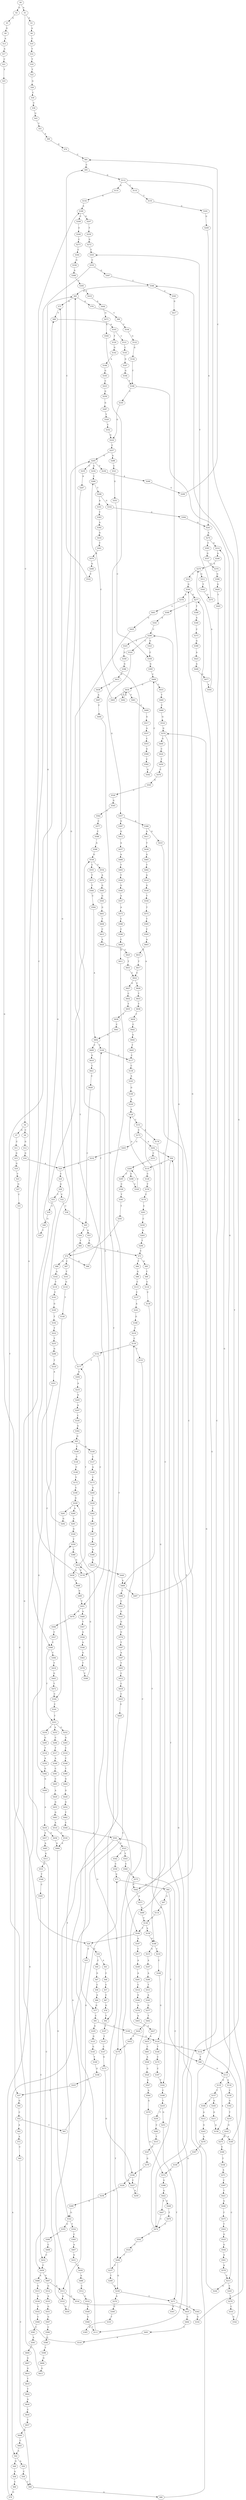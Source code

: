 strict digraph  {
	S0 -> S1 [ label = A ];
	S0 -> S2 [ label = G ];
	S1 -> S3 [ label = A ];
	S1 -> S4 [ label = C ];
	S2 -> S5 [ label = A ];
	S3 -> S6 [ label = A ];
	S4 -> S7 [ label = G ];
	S4 -> S8 [ label = C ];
	S5 -> S9 [ label = G ];
	S6 -> S10 [ label = C ];
	S7 -> S11 [ label = C ];
	S8 -> S12 [ label = G ];
	S9 -> S13 [ label = A ];
	S10 -> S14 [ label = T ];
	S11 -> S15 [ label = G ];
	S12 -> S16 [ label = G ];
	S13 -> S17 [ label = A ];
	S14 -> S18 [ label = T ];
	S15 -> S19 [ label = G ];
	S16 -> S20 [ label = A ];
	S17 -> S21 [ label = C ];
	S18 -> S22 [ label = T ];
	S19 -> S23 [ label = T ];
	S20 -> S24 [ label = C ];
	S21 -> S25 [ label = T ];
	S22 -> S26 [ label = G ];
	S23 -> S27 [ label = G ];
	S24 -> S28 [ label = G ];
	S25 -> S29 [ label = G ];
	S26 -> S30 [ label = C ];
	S27 -> S31 [ label = C ];
	S28 -> S32 [ label = C ];
	S28 -> S33 [ label = T ];
	S29 -> S34 [ label = G ];
	S29 -> S35 [ label = C ];
	S30 -> S36 [ label = C ];
	S31 -> S37 [ label = C ];
	S32 -> S38 [ label = C ];
	S33 -> S39 [ label = C ];
	S34 -> S40 [ label = C ];
	S34 -> S41 [ label = A ];
	S35 -> S42 [ label = A ];
	S36 -> S43 [ label = G ];
	S37 -> S44 [ label = G ];
	S38 -> S45 [ label = C ];
	S39 -> S46 [ label = G ];
	S40 -> S47 [ label = G ];
	S41 -> S48 [ label = C ];
	S42 -> S49 [ label = G ];
	S42 -> S50 [ label = A ];
	S43 -> S51 [ label = T ];
	S44 -> S52 [ label = C ];
	S45 -> S53 [ label = A ];
	S45 -> S54 [ label = T ];
	S46 -> S55 [ label = T ];
	S47 -> S56 [ label = C ];
	S48 -> S57 [ label = C ];
	S49 -> S58 [ label = A ];
	S50 -> S59 [ label = C ];
	S51 -> S60 [ label = A ];
	S52 -> S61 [ label = C ];
	S52 -> S62 [ label = A ];
	S53 -> S63 [ label = T ];
	S54 -> S64 [ label = T ];
	S55 -> S65 [ label = G ];
	S56 -> S66 [ label = A ];
	S57 -> S67 [ label = C ];
	S58 -> S68 [ label = C ];
	S59 -> S69 [ label = C ];
	S60 -> S70 [ label = G ];
	S61 -> S71 [ label = G ];
	S62 -> S72 [ label = A ];
	S63 -> S73 [ label = C ];
	S64 -> S74 [ label = C ];
	S65 -> S75 [ label = G ];
	S65 -> S76 [ label = A ];
	S66 -> S77 [ label = G ];
	S67 -> S78 [ label = G ];
	S68 -> S79 [ label = G ];
	S69 -> S80 [ label = A ];
	S70 -> S81 [ label = C ];
	S71 -> S82 [ label = G ];
	S72 -> S83 [ label = C ];
	S73 -> S84 [ label = T ];
	S73 -> S85 [ label = G ];
	S74 -> S86 [ label = A ];
	S74 -> S87 [ label = C ];
	S74 -> S88 [ label = G ];
	S75 -> S89 [ label = T ];
	S76 -> S90 [ label = C ];
	S77 -> S91 [ label = C ];
	S78 -> S92 [ label = T ];
	S79 -> S93 [ label = G ];
	S80 -> S94 [ label = G ];
	S81 -> S95 [ label = C ];
	S82 -> S96 [ label = T ];
	S82 -> S97 [ label = A ];
	S83 -> S69 [ label = C ];
	S84 -> S98 [ label = G ];
	S85 -> S99 [ label = T ];
	S86 -> S100 [ label = T ];
	S87 -> S101 [ label = T ];
	S88 -> S102 [ label = A ];
	S89 -> S103 [ label = A ];
	S90 -> S104 [ label = C ];
	S91 -> S105 [ label = G ];
	S91 -> S106 [ label = C ];
	S92 -> S107 [ label = C ];
	S93 -> S108 [ label = C ];
	S93 -> S109 [ label = A ];
	S94 -> S110 [ label = A ];
	S94 -> S111 [ label = T ];
	S95 -> S112 [ label = G ];
	S96 -> S113 [ label = G ];
	S97 -> S114 [ label = A ];
	S98 -> S115 [ label = C ];
	S99 -> S116 [ label = C ];
	S100 -> S117 [ label = C ];
	S101 -> S118 [ label = G ];
	S102 -> S119 [ label = T ];
	S103 -> S120 [ label = T ];
	S103 -> S121 [ label = C ];
	S104 -> S122 [ label = G ];
	S105 -> S123 [ label = G ];
	S106 -> S124 [ label = G ];
	S107 -> S125 [ label = T ];
	S108 -> S126 [ label = T ];
	S109 -> S127 [ label = C ];
	S110 -> S128 [ label = C ];
	S110 -> S129 [ label = A ];
	S111 -> S130 [ label = C ];
	S112 -> S131 [ label = A ];
	S112 -> S132 [ label = G ];
	S112 -> S133 [ label = C ];
	S113 -> S134 [ label = A ];
	S113 -> S135 [ label = G ];
	S114 -> S136 [ label = C ];
	S115 -> S137 [ label = C ];
	S116 -> S138 [ label = C ];
	S117 -> S139 [ label = C ];
	S118 -> S140 [ label = T ];
	S119 -> S141 [ label = C ];
	S120 -> S142 [ label = G ];
	S121 -> S143 [ label = C ];
	S122 -> S144 [ label = G ];
	S123 -> S145 [ label = G ];
	S124 -> S146 [ label = T ];
	S124 -> S132 [ label = G ];
	S125 -> S147 [ label = C ];
	S126 -> S148 [ label = C ];
	S127 -> S149 [ label = A ];
	S128 -> S150 [ label = T ];
	S129 -> S151 [ label = C ];
	S130 -> S152 [ label = G ];
	S130 -> S153 [ label = T ];
	S131 -> S154 [ label = A ];
	S132 -> S96 [ label = T ];
	S133 -> S155 [ label = T ];
	S134 -> S156 [ label = C ];
	S135 -> S157 [ label = T ];
	S135 -> S158 [ label = A ];
	S136 -> S159 [ label = A ];
	S136 -> S160 [ label = T ];
	S137 -> S161 [ label = A ];
	S138 -> S162 [ label = T ];
	S139 -> S163 [ label = A ];
	S140 -> S164 [ label = C ];
	S141 -> S165 [ label = G ];
	S142 -> S166 [ label = A ];
	S143 -> S167 [ label = G ];
	S144 -> S168 [ label = T ];
	S145 -> S169 [ label = T ];
	S146 -> S170 [ label = C ];
	S147 -> S171 [ label = G ];
	S148 -> S172 [ label = T ];
	S149 -> S173 [ label = C ];
	S150 -> S174 [ label = C ];
	S151 -> S175 [ label = C ];
	S151 -> S176 [ label = A ];
	S152 -> S177 [ label = T ];
	S152 -> S178 [ label = C ];
	S153 -> S179 [ label = C ];
	S154 -> S180 [ label = A ];
	S155 -> S181 [ label = G ];
	S156 -> S182 [ label = G ];
	S157 -> S183 [ label = G ];
	S157 -> S184 [ label = T ];
	S158 -> S185 [ label = A ];
	S159 -> S186 [ label = G ];
	S160 -> S29 [ label = G ];
	S160 -> S187 [ label = A ];
	S161 -> S188 [ label = G ];
	S162 -> S189 [ label = C ];
	S163 -> S190 [ label = G ];
	S164 -> S191 [ label = C ];
	S165 -> S192 [ label = T ];
	S166 -> S193 [ label = G ];
	S167 -> S194 [ label = G ];
	S168 -> S113 [ label = G ];
	S168 -> S195 [ label = C ];
	S169 -> S196 [ label = G ];
	S170 -> S197 [ label = C ];
	S171 -> S198 [ label = G ];
	S172 -> S199 [ label = C ];
	S173 -> S200 [ label = A ];
	S174 -> S201 [ label = C ];
	S175 -> S202 [ label = A ];
	S175 -> S203 [ label = G ];
	S176 -> S186 [ label = G ];
	S177 -> S204 [ label = A ];
	S177 -> S65 [ label = G ];
	S178 -> S205 [ label = G ];
	S179 -> S206 [ label = T ];
	S180 -> S207 [ label = G ];
	S180 -> S208 [ label = C ];
	S181 -> S209 [ label = G ];
	S182 -> S210 [ label = T ];
	S183 -> S211 [ label = G ];
	S184 -> S212 [ label = A ];
	S185 -> S213 [ label = C ];
	S185 -> S214 [ label = G ];
	S186 -> S215 [ label = G ];
	S186 -> S216 [ label = C ];
	S187 -> S217 [ label = C ];
	S188 -> S218 [ label = T ];
	S189 -> S219 [ label = T ];
	S190 -> S220 [ label = A ];
	S191 -> S221 [ label = T ];
	S192 -> S222 [ label = T ];
	S193 -> S223 [ label = C ];
	S194 -> S168 [ label = T ];
	S195 -> S224 [ label = G ];
	S196 -> S225 [ label = C ];
	S197 -> S162 [ label = T ];
	S198 -> S226 [ label = A ];
	S198 -> S227 [ label = C ];
	S199 -> S228 [ label = G ];
	S200 -> S229 [ label = C ];
	S201 -> S230 [ label = C ];
	S202 -> S94 [ label = G ];
	S202 -> S231 [ label = C ];
	S203 -> S232 [ label = G ];
	S204 -> S233 [ label = A ];
	S205 -> S234 [ label = G ];
	S205 -> S235 [ label = C ];
	S205 -> S236 [ label = T ];
	S206 -> S237 [ label = C ];
	S206 -> S238 [ label = G ];
	S207 -> S239 [ label = T ];
	S208 -> S240 [ label = C ];
	S209 -> S241 [ label = A ];
	S210 -> S242 [ label = G ];
	S211 -> S158 [ label = A ];
	S212 -> S243 [ label = G ];
	S213 -> S244 [ label = G ];
	S213 -> S245 [ label = C ];
	S214 -> S246 [ label = A ];
	S215 -> S247 [ label = A ];
	S216 -> S248 [ label = C ];
	S217 -> S249 [ label = A ];
	S218 -> S130 [ label = C ];
	S219 -> S250 [ label = T ];
	S219 -> S251 [ label = G ];
	S220 -> S129 [ label = A ];
	S221 -> S252 [ label = G ];
	S221 -> S253 [ label = A ];
	S221 -> S254 [ label = T ];
	S222 -> S255 [ label = T ];
	S223 -> S256 [ label = G ];
	S224 -> S257 [ label = C ];
	S225 -> S37 [ label = C ];
	S226 -> S258 [ label = G ];
	S227 -> S259 [ label = A ];
	S228 -> S260 [ label = A ];
	S228 -> S261 [ label = T ];
	S229 -> S262 [ label = C ];
	S230 -> S263 [ label = A ];
	S231 -> S264 [ label = C ];
	S232 -> S20 [ label = A ];
	S233 -> S265 [ label = G ];
	S234 -> S266 [ label = C ];
	S235 -> S267 [ label = A ];
	S236 -> S268 [ label = A ];
	S237 -> S269 [ label = T ];
	S237 -> S228 [ label = G ];
	S238 -> S270 [ label = A ];
	S238 -> S271 [ label = T ];
	S239 -> S272 [ label = G ];
	S240 -> S273 [ label = C ];
	S241 -> S274 [ label = A ];
	S242 -> S275 [ label = G ];
	S243 -> S276 [ label = A ];
	S244 -> S277 [ label = G ];
	S245 -> S278 [ label = T ];
	S246 -> S279 [ label = A ];
	S247 -> S280 [ label = A ];
	S248 -> S124 [ label = G ];
	S249 -> S281 [ label = A ];
	S250 -> S282 [ label = C ];
	S251 -> S271 [ label = T ];
	S252 -> S283 [ label = G ];
	S253 -> S284 [ label = C ];
	S254 -> S285 [ label = G ];
	S255 -> S286 [ label = G ];
	S256 -> S287 [ label = G ];
	S257 -> S288 [ label = A ];
	S257 -> S205 [ label = G ];
	S258 -> S289 [ label = A ];
	S259 -> S290 [ label = C ];
	S260 -> S291 [ label = A ];
	S261 -> S292 [ label = G ];
	S262 -> S293 [ label = T ];
	S263 -> S294 [ label = T ];
	S264 -> S295 [ label = C ];
	S264 -> S296 [ label = A ];
	S265 -> S297 [ label = A ];
	S266 -> S298 [ label = T ];
	S267 -> S77 [ label = G ];
	S268 -> S299 [ label = G ];
	S269 -> S238 [ label = G ];
	S270 -> S300 [ label = G ];
	S271 -> S301 [ label = A ];
	S271 -> S302 [ label = C ];
	S272 -> S303 [ label = T ];
	S273 -> S304 [ label = C ];
	S274 -> S305 [ label = T ];
	S274 -> S214 [ label = G ];
	S275 -> S306 [ label = G ];
	S276 -> S307 [ label = A ];
	S277 -> S308 [ label = T ];
	S277 -> S309 [ label = C ];
	S278 -> S310 [ label = C ];
	S279 -> S311 [ label = G ];
	S279 -> S312 [ label = C ];
	S280 -> S313 [ label = T ];
	S281 -> S314 [ label = C ];
	S282 -> S315 [ label = T ];
	S283 -> S316 [ label = C ];
	S284 -> S317 [ label = T ];
	S285 -> S318 [ label = T ];
	S286 -> S319 [ label = T ];
	S287 -> S320 [ label = T ];
	S288 -> S321 [ label = C ];
	S289 -> S322 [ label = G ];
	S290 -> S323 [ label = G ];
	S290 -> S324 [ label = C ];
	S290 -> S325 [ label = T ];
	S291 -> S326 [ label = G ];
	S292 -> S75 [ label = G ];
	S293 -> S327 [ label = C ];
	S294 -> S73 [ label = C ];
	S295 -> S328 [ label = C ];
	S296 -> S329 [ label = C ];
	S297 -> S330 [ label = C ];
	S298 -> S331 [ label = A ];
	S298 -> S332 [ label = G ];
	S299 -> S81 [ label = C ];
	S300 -> S333 [ label = T ];
	S302 -> S334 [ label = G ];
	S303 -> S335 [ label = C ];
	S304 -> S336 [ label = G ];
	S305 -> S337 [ label = G ];
	S306 -> S338 [ label = T ];
	S307 -> S339 [ label = G ];
	S308 -> S340 [ label = A ];
	S309 -> S341 [ label = A ];
	S310 -> S342 [ label = G ];
	S311 -> S343 [ label = T ];
	S312 -> S344 [ label = G ];
	S313 -> S345 [ label = A ];
	S314 -> S346 [ label = G ];
	S315 -> S347 [ label = C ];
	S316 -> S348 [ label = C ];
	S317 -> S349 [ label = A ];
	S318 -> S350 [ label = A ];
	S319 -> S351 [ label = A ];
	S320 -> S352 [ label = C ];
	S321 -> S353 [ label = G ];
	S322 -> S354 [ label = T ];
	S322 -> S355 [ label = G ];
	S323 -> S356 [ label = C ];
	S324 -> S357 [ label = G ];
	S325 -> S358 [ label = G ];
	S326 -> S359 [ label = T ];
	S327 -> S360 [ label = T ];
	S328 -> S361 [ label = T ];
	S329 -> S264 [ label = C ];
	S330 -> S362 [ label = G ];
	S331 -> S363 [ label = T ];
	S332 -> S364 [ label = G ];
	S333 -> S365 [ label = A ];
	S334 -> S366 [ label = T ];
	S335 -> S367 [ label = G ];
	S335 -> S368 [ label = C ];
	S336 -> S369 [ label = A ];
	S337 -> S370 [ label = G ];
	S338 -> S371 [ label = A ];
	S339 -> S372 [ label = G ];
	S340 -> S373 [ label = C ];
	S341 -> S290 [ label = C ];
	S342 -> S374 [ label = G ];
	S343 -> S375 [ label = G ];
	S344 -> S376 [ label = A ];
	S344 -> S277 [ label = G ];
	S345 -> S377 [ label = G ];
	S346 -> S378 [ label = A ];
	S347 -> S379 [ label = G ];
	S348 -> S380 [ label = T ];
	S349 -> S381 [ label = C ];
	S350 -> S382 [ label = G ];
	S351 -> S382 [ label = G ];
	S352 -> S224 [ label = G ];
	S353 -> S356 [ label = C ];
	S354 -> S383 [ label = C ];
	S355 -> S384 [ label = T ];
	S356 -> S385 [ label = G ];
	S357 -> S386 [ label = A ];
	S357 -> S387 [ label = G ];
	S358 -> S388 [ label = G ];
	S359 -> S389 [ label = C ];
	S360 -> S390 [ label = A ];
	S361 -> S391 [ label = T ];
	S362 -> S93 [ label = G ];
	S363 -> S392 [ label = A ];
	S364 -> S241 [ label = A ];
	S366 -> S393 [ label = C ];
	S366 -> S65 [ label = G ];
	S367 -> S366 [ label = T ];
	S368 -> S221 [ label = T ];
	S368 -> S394 [ label = C ];
	S369 -> S395 [ label = C ];
	S370 -> S396 [ label = G ];
	S371 -> S397 [ label = C ];
	S372 -> S398 [ label = G ];
	S373 -> S399 [ label = G ];
	S374 -> S400 [ label = G ];
	S374 -> S227 [ label = C ];
	S375 -> S303 [ label = T ];
	S376 -> S401 [ label = G ];
	S377 -> S402 [ label = T ];
	S378 -> S403 [ label = A ];
	S379 -> S198 [ label = G ];
	S380 -> S404 [ label = G ];
	S381 -> S405 [ label = C ];
	S382 -> S406 [ label = G ];
	S383 -> S407 [ label = A ];
	S384 -> S408 [ label = C ];
	S385 -> S409 [ label = C ];
	S386 -> S410 [ label = G ];
	S386 -> S411 [ label = A ];
	S387 -> S412 [ label = G ];
	S388 -> S413 [ label = G ];
	S389 -> S414 [ label = G ];
	S390 -> S415 [ label = G ];
	S391 -> S74 [ label = C ];
	S392 -> S416 [ label = G ];
	S393 -> S417 [ label = G ];
	S394 -> S418 [ label = T ];
	S395 -> S419 [ label = T ];
	S396 -> S420 [ label = G ];
	S397 -> S421 [ label = T ];
	S398 -> S422 [ label = G ];
	S399 -> S423 [ label = A ];
	S400 -> S424 [ label = C ];
	S401 -> S425 [ label = G ];
	S402 -> S426 [ label = C ];
	S403 -> S427 [ label = A ];
	S404 -> S428 [ label = G ];
	S405 -> S429 [ label = A ];
	S406 -> S430 [ label = A ];
	S407 -> S431 [ label = G ];
	S408 -> S432 [ label = C ];
	S409 -> S433 [ label = C ];
	S409 -> S434 [ label = G ];
	S410 -> S435 [ label = T ];
	S411 -> S436 [ label = T ];
	S412 -> S437 [ label = A ];
	S413 -> S438 [ label = A ];
	S414 -> S178 [ label = C ];
	S414 -> S177 [ label = T ];
	S414 -> S439 [ label = A ];
	S415 -> S440 [ label = A ];
	S416 -> S441 [ label = T ];
	S417 -> S442 [ label = G ];
	S418 -> S443 [ label = G ];
	S419 -> S444 [ label = A ];
	S420 -> S445 [ label = T ];
	S421 -> S446 [ label = A ];
	S422 -> S447 [ label = T ];
	S422 -> S448 [ label = G ];
	S423 -> S449 [ label = A ];
	S424 -> S450 [ label = T ];
	S425 -> S451 [ label = T ];
	S426 -> S452 [ label = T ];
	S427 -> S453 [ label = A ];
	S428 -> S454 [ label = G ];
	S429 -> S455 [ label = G ];
	S430 -> S456 [ label = G ];
	S430 -> S457 [ label = A ];
	S431 -> S458 [ label = G ];
	S432 -> S459 [ label = C ];
	S433 -> S460 [ label = T ];
	S434 -> S461 [ label = T ];
	S434 -> S462 [ label = C ];
	S434 -> S463 [ label = G ];
	S435 -> S464 [ label = C ];
	S436 -> S465 [ label = G ];
	S437 -> S466 [ label = A ];
	S438 -> S467 [ label = A ];
	S439 -> S468 [ label = G ];
	S440 -> S469 [ label = A ];
	S441 -> S470 [ label = A ];
	S442 -> S471 [ label = A ];
	S443 -> S472 [ label = T ];
	S444 -> S473 [ label = G ];
	S445 -> S474 [ label = C ];
	S446 -> S475 [ label = T ];
	S447 -> S474 [ label = C ];
	S448 -> S476 [ label = T ];
	S449 -> S477 [ label = G ];
	S450 -> S478 [ label = C ];
	S451 -> S479 [ label = G ];
	S451 -> S480 [ label = A ];
	S452 -> S179 [ label = C ];
	S453 -> S481 [ label = C ];
	S454 -> S482 [ label = T ];
	S455 -> S483 [ label = G ];
	S456 -> S484 [ label = A ];
	S457 -> S485 [ label = A ];
	S458 -> S486 [ label = A ];
	S459 -> S487 [ label = G ];
	S459 -> S488 [ label = A ];
	S460 -> S489 [ label = C ];
	S461 -> S490 [ label = C ];
	S462 -> S434 [ label = G ];
	S463 -> S266 [ label = C ];
	S464 -> S491 [ label = C ];
	S465 -> S492 [ label = T ];
	S466 -> S493 [ label = T ];
	S467 -> S494 [ label = C ];
	S468 -> S495 [ label = G ];
	S469 -> S496 [ label = T ];
	S469 -> S497 [ label = C ];
	S470 -> S498 [ label = G ];
	S471 -> S499 [ label = A ];
	S472 -> S164 [ label = C ];
	S473 -> S500 [ label = A ];
	S474 -> S501 [ label = C ];
	S474 -> S502 [ label = T ];
	S475 -> S503 [ label = T ];
	S476 -> S474 [ label = C ];
	S477 -> S504 [ label = A ];
	S478 -> S505 [ label = A ];
	S479 -> S506 [ label = T ];
	S480 -> S507 [ label = T ];
	S481 -> S508 [ label = A ];
	S482 -> S509 [ label = C ];
	S483 -> S510 [ label = A ];
	S484 -> S322 [ label = G ];
	S485 -> S511 [ label = G ];
	S486 -> S512 [ label = C ];
	S487 -> S513 [ label = A ];
	S487 -> S514 [ label = G ];
	S488 -> S515 [ label = G ];
	S489 -> S516 [ label = G ];
	S490 -> S517 [ label = G ];
	S491 -> S518 [ label = A ];
	S492 -> S519 [ label = A ];
	S493 -> S520 [ label = T ];
	S494 -> S160 [ label = T ];
	S495 -> S451 [ label = T ];
	S496 -> S521 [ label = C ];
	S497 -> S344 [ label = G ];
	S498 -> S522 [ label = C ];
	S499 -> S136 [ label = C ];
	S500 -> S469 [ label = A ];
	S501 -> S459 [ label = C ];
	S501 -> S523 [ label = G ];
	S502 -> S524 [ label = C ];
	S503 -> S525 [ label = G ];
	S504 -> S279 [ label = A ];
	S505 -> S526 [ label = C ];
	S506 -> S527 [ label = C ];
	S507 -> S528 [ label = A ];
	S508 -> S529 [ label = G ];
	S509 -> S501 [ label = C ];
	S510 -> S530 [ label = G ];
	S511 -> S531 [ label = G ];
	S512 -> S532 [ label = C ];
	S513 -> S533 [ label = A ];
	S513 -> S534 [ label = G ];
	S514 -> S535 [ label = A ];
	S515 -> S536 [ label = A ];
	S516 -> S374 [ label = G ];
	S517 -> S537 [ label = A ];
	S518 -> S538 [ label = G ];
	S519 -> S539 [ label = G ];
	S520 -> S540 [ label = G ];
	S521 -> S541 [ label = G ];
	S522 -> S95 [ label = C ];
	S523 -> S542 [ label = C ];
	S523 -> S543 [ label = T ];
	S524 -> S206 [ label = T ];
	S525 -> S544 [ label = G ];
	S526 -> S545 [ label = G ];
	S527 -> S368 [ label = C ];
	S528 -> S546 [ label = A ];
	S529 -> S547 [ label = A ];
	S530 -> S484 [ label = A ];
	S531 -> S548 [ label = T ];
	S532 -> S549 [ label = A ];
	S533 -> S180 [ label = A ];
	S533 -> S550 [ label = G ];
	S534 -> S435 [ label = T ];
	S535 -> S551 [ label = G ];
	S536 -> S552 [ label = G ];
	S537 -> S553 [ label = C ];
	S538 -> S554 [ label = T ];
	S538 -> S555 [ label = C ];
	S539 -> S556 [ label = T ];
	S540 -> S557 [ label = A ];
	S541 -> S558 [ label = G ];
	S542 -> S559 [ label = C ];
	S543 -> S560 [ label = C ];
	S544 -> S561 [ label = A ];
	S545 -> S562 [ label = T ];
	S546 -> S563 [ label = G ];
	S547 -> S564 [ label = A ];
	S548 -> S565 [ label = C ];
	S549 -> S566 [ label = G ];
	S550 -> S359 [ label = T ];
	S551 -> S567 [ label = G ];
	S552 -> S568 [ label = C ];
	S553 -> S569 [ label = G ];
	S554 -> S570 [ label = A ];
	S555 -> S571 [ label = T ];
	S556 -> S572 [ label = T ];
	S557 -> S573 [ label = A ];
	S558 -> S574 [ label = G ];
	S559 -> S71 [ label = G ];
	S560 -> S575 [ label = G ];
	S561 -> S576 [ label = A ];
	S562 -> S577 [ label = C ];
	S563 -> S578 [ label = T ];
	S564 -> S579 [ label = G ];
	S565 -> S432 [ label = C ];
	S566 -> S111 [ label = T ];
	S567 -> S580 [ label = C ];
	S568 -> S581 [ label = C ];
	S569 -> S582 [ label = C ];
	S570 -> S583 [ label = G ];
	S571 -> S584 [ label = T ];
	S572 -> S585 [ label = T ];
	S573 -> S586 [ label = C ];
	S574 -> S587 [ label = T ];
	S575 -> S442 [ label = G ];
	S576 -> S213 [ label = C ];
	S577 -> S588 [ label = C ];
	S578 -> S589 [ label = C ];
	S579 -> S372 [ label = G ];
	S580 -> S590 [ label = G ];
	S581 -> S591 [ label = A ];
	S582 -> S592 [ label = G ];
	S583 -> S593 [ label = G ];
	S584 -> S594 [ label = C ];
	S585 -> S595 [ label = C ];
	S586 -> S596 [ label = C ];
	S587 -> S597 [ label = A ];
	S588 -> S598 [ label = A ];
	S589 -> S414 [ label = G ];
	S590 -> S599 [ label = T ];
	S591 -> S600 [ label = C ];
	S592 -> S409 [ label = C ];
	S593 -> S601 [ label = G ];
	S594 -> S602 [ label = A ];
	S595 -> S603 [ label = A ];
	S596 -> S604 [ label = C ];
	S597 -> S605 [ label = T ];
	S598 -> S538 [ label = G ];
	S599 -> S606 [ label = G ];
	S600 -> S607 [ label = G ];
	S601 -> S608 [ label = T ];
	S602 -> S100 [ label = T ];
	S602 -> S609 [ label = C ];
	S603 -> S610 [ label = C ];
	S604 -> S611 [ label = G ];
	S605 -> S612 [ label = C ];
	S606 -> S613 [ label = G ];
	S607 -> S614 [ label = G ];
	S608 -> S615 [ label = C ];
	S609 -> S616 [ label = G ];
	S610 -> S617 [ label = T ];
	S611 -> S92 [ label = T ];
	S612 -> S618 [ label = C ];
	S613 -> S89 [ label = T ];
	S614 -> S619 [ label = T ];
	S615 -> S620 [ label = A ];
	S616 -> S621 [ label = C ];
	S617 -> S622 [ label = C ];
	S618 -> S623 [ label = C ];
	S619 -> S624 [ label = T ];
	S620 -> S625 [ label = C ];
	S621 -> S626 [ label = C ];
	S622 -> S627 [ label = G ];
	S622 -> S628 [ label = C ];
	S623 -> S629 [ label = G ];
	S624 -> S630 [ label = A ];
	S625 -> S631 [ label = T ];
	S626 -> S45 [ label = C ];
	S627 -> S632 [ label = C ];
	S628 -> S633 [ label = T ];
	S629 -> S513 [ label = A ];
	S630 -> S634 [ label = C ];
	S631 -> S622 [ label = C ];
	S632 -> S635 [ label = T ];
	S633 -> S636 [ label = T ];
	S634 -> S637 [ label = T ];
	S635 -> S638 [ label = T ];
	S636 -> S639 [ label = T ];
	S637 -> S640 [ label = G ];
	S638 -> S641 [ label = C ];
	S639 -> S642 [ label = C ];
	S640 -> S643 [ label = C ];
	S641 -> S602 [ label = A ];
	S642 -> S644 [ label = A ];
	S643 -> S42 [ label = A ];
	S644 -> S645 [ label = T ];
	S645 -> S117 [ label = C ];
}

